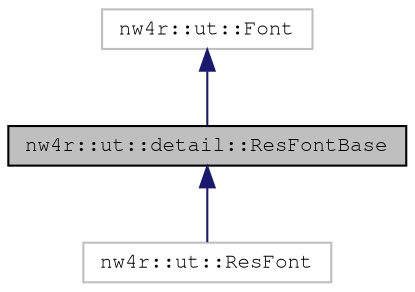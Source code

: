 digraph "nw4r::ut::detail::ResFontBase"
{
 // LATEX_PDF_SIZE
  edge [fontname="FreeMono",fontsize="10",labelfontname="FreeMono",labelfontsize="10"];
  node [fontname="FreeMono",fontsize="10",shape=record];
  Node1 [label="nw4r::ut::detail::ResFontBase",height=0.2,width=0.4,color="black", fillcolor="grey75", style="filled", fontcolor="black",tooltip=" "];
  Node2 -> Node1 [dir="back",color="midnightblue",fontsize="10",style="solid",fontname="FreeMono"];
  Node2 [label="nw4r::ut::Font",height=0.2,width=0.4,color="grey75", fillcolor="white", style="filled",URL="$structnw4r_1_1ut_1_1_font.html",tooltip=" "];
  Node1 -> Node3 [dir="back",color="midnightblue",fontsize="10",style="solid",fontname="FreeMono"];
  Node3 [label="nw4r::ut::ResFont",height=0.2,width=0.4,color="grey75", fillcolor="white", style="filled",URL="$structnw4r_1_1ut_1_1_res_font.html",tooltip=" "];
}
